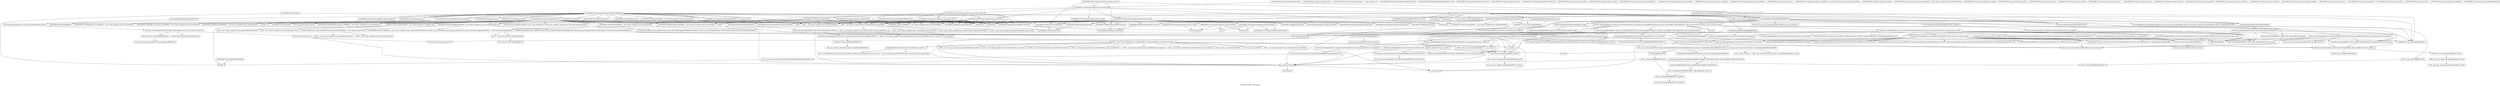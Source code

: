digraph "Call graph: compute_chunk_atom.ll" {
	label="Call graph: compute_chunk_atom.ll";

	Node0x55c69a9077e0 [shape=record,label="{_ZN9LAMMPS_NS16ComputeChunkAtomC2EPNS_6LAMMPSEiPPc}"];
	Node0x55c69a9077e0 -> Node0x55c69a902bd0;
	Node0x55c69a9077e0 -> Node0x55c69a8fc020;
	Node0x55c69a9077e0 -> Node0x55c69a8f8cd0;
	Node0x55c69a9077e0 -> Node0x55c69a7ef3e0;
	Node0x55c69a9077e0 -> Node0x55c69a8471c0;
	Node0x55c69a9077e0 -> Node0x55c69a914710;
	Node0x55c69a9077e0 -> Node0x55c69a948460;
	Node0x55c69a9077e0 -> Node0x55c69a941f90;
	Node0x55c69a9077e0 -> Node0x55c69a7a89d0;
	Node0x55c69a9077e0 -> Node0x55c69a7dd1d0;
	Node0x55c69a9077e0 -> Node0x55c69a921230;
	Node0x55c69a9077e0 -> Node0x55c69a94eaf0;
	Node0x55c69a9077e0 -> Node0x55c69a8d1d60;
	Node0x55c69a9077e0 -> Node0x55c69a975ed0;
	Node0x55c69a9077e0 -> Node0x55c69a9dc280;
	Node0x55c69a9077e0 -> Node0x55c69aa3c100;
	Node0x55c69a9077e0 -> Node0x55c69a897cc0;
	Node0x55c69a9077e0 -> Node0x55c69a9dc4c0;
	Node0x55c69a9077e0 -> Node0x55c69a96ce90;
	Node0x55c69a9077e0 -> Node0x55c69a96c840;
	Node0x55c69a9077e0 -> Node0x55c69a9d8de0;
	Node0x55c69a9077e0 -> Node0x55c69a9dfb80;
	Node0x55c69a9077e0 -> Node0x55c69a9d6850;
	Node0x55c69a9077e0 -> Node0x55c69a97e6a0;
	Node0x55c69a9077e0 -> Node0x55c69a991310;
	Node0x55c69a9077e0 -> Node0x55c69a9c6ef0;
	Node0x55c69a9077e0 -> Node0x55c69a9781b0;
	Node0x55c69a9077e0 -> Node0x55c69a945aa0;
	Node0x55c69a914710 [shape=record,label="{_ZN9LAMMPS_NS5Error3allERKNSt7__cxx1112basic_stringIcSt11char_traitsIcESaIcEEEiS8_}"];
	Node0x55c69a8fc020 [shape=record,label="{_ZNSaIcEC1Ev}"];
	Node0x55c69a794590 [shape=record,label="{_ZN9LAMMPS_NS16ComputeChunkAtom19setup_cylinder_binsEv}"];
	Node0x55c69a794590 -> Node0x55c69a7bb030;
	Node0x55c69a794590 -> Node0x55c69a8fc020;
	Node0x55c69a794590 -> Node0x55c69a8f8cd0;
	Node0x55c69a794590 -> Node0x55c69a774e60;
	Node0x55c69a794590 -> Node0x55c69a7c5cd0;
	Node0x55c69a794590 -> Node0x55c69a914710;
	Node0x55c69a794590 -> Node0x55c69a948460;
	Node0x55c69a794590 -> Node0x55c69a941f90;
	Node0x55c69a902bd0 [shape=record,label="{_ZN9LAMMPS_NS7ComputeC2EPNS_6LAMMPSEiPPc}"];
	Node0x55c69a7e8120 [shape=record,label="{_ZN9LAMMPS_NS7Compute13compute_localEv}"];
	Node0x55c69a7e89d0 [shape=record,label="{_ZN9LAMMPS_NS7Compute15compute_pergridEv}"];
	Node0x55c69a8f8cd0 [shape=record,label="{_ZNSt7__cxx1112basic_stringIcSt11char_traitsIcESaIcEEC2IS3_EEPKcRKS3_}"];
	Node0x55c69a8f8cd0 -> Node0x55c69a8214a0;
	Node0x55c69a8f8cd0 -> Node0x55c69a81b6f0;
	Node0x55c69a8f8cd0 -> Node0x55c69a818a30;
	Node0x55c69a8f8cd0 -> Node0x55c69a7f1a20;
	Node0x55c69a8f8cd0 -> Node0x55c69a831350;
	Node0x55c69a9ff950 [shape=record,label="{__gxx_personality_v0}"];
	Node0x55c69a948460 [shape=record,label="{_ZNSt7__cxx1112basic_stringIcSt11char_traitsIcESaIcEED1Ev}"];
	Node0x55c69a941f90 [shape=record,label="{_ZNSaIcED1Ev}"];
	Node0x55c69a921230 [shape=record,label="{strcmp}"];
	Node0x55c69a94eaf0 [shape=record,label="{_ZN9LAMMPS_NS16ComputeChunkAtom7readdimEiPPcii}"];
	Node0x55c69a94eaf0 -> Node0x55c69a8fc020;
	Node0x55c69a94eaf0 -> Node0x55c69a8f8cd0;
	Node0x55c69a94eaf0 -> Node0x55c69a96ce90;
	Node0x55c69a94eaf0 -> Node0x55c69a921230;
	Node0x55c69a94eaf0 -> Node0x55c69a914710;
	Node0x55c69a94eaf0 -> Node0x55c69a948460;
	Node0x55c69a94eaf0 -> Node0x55c69a941f90;
	Node0x55c69a7a5930 [shape=record,label="{_ZN9LAMMPS_NS16ComputeChunkAtom15compute_peratomEv}"];
	Node0x55c69a7a5930 -> Node0x55c69a778870;
	Node0x55c69a7a5930 -> Node0x55c69a7a6c60;
	Node0x55c69a7a5930 -> Node0x55c69a7a9520;
	Node0x55c69a7a5930 -> Node0x55c69a788a30;
	Node0x55c69a7a6c60 [shape=record,label="{_ZN9LAMMPS_NS6Memory6createIdEEPT_RS3_iPKc}"];
	Node0x55c69a7a6c60 -> Node0x55c69a7a7f40;
	Node0x55c69a96ce90 [shape=record,label="{_ZN9LAMMPS_NS5utils7numericEPKciS2_bPNS_6LAMMPSE}"];
	Node0x55c69a96c840 [shape=record,label="{_ZN9LAMMPS_NS5utils8inumericEPKciS2_bPNS_6LAMMPSE}"];
	Node0x55c69a945aa0 [shape=record,label="{_ZN9LAMMPS_NS7ArgInfoC1ERKNSt7__cxx1112basic_stringIcSt11char_traitsIcESaIcEEEi}"];
	Node0x55c69a9781b0 [shape=record,label="{_ZNK9LAMMPS_NS7ArgInfo8get_typeEv}"];
	Node0x55c69a9c6ef0 [shape=record,label="{_ZNK9LAMMPS_NS7ArgInfo10get_index1Ev}"];
	Node0x55c69a991310 [shape=record,label="{_ZN9LAMMPS_NS7ArgInfo9copy_nameEv}"];
	Node0x55c69a97e6a0 [shape=record,label="{_ZNK9LAMMPS_NS7ArgInfo7get_dimEv}"];
	Node0x55c69a9d6850 [shape=record,label="{_ZN9LAMMPS_NS7ArgInfoD2Ev}"];
	Node0x55c69a9d6850 -> Node0x55c69a948460;
	Node0x55c69a9dfb80 [shape=record,label="{_ZNK9LAMMPS_NS6Domain16get_region_by_idERKNSt7__cxx1112basic_stringIcSt11char_traitsIcESaIcEEE}"];
	Node0x55c69a9dc280 [shape=record,label="{_ZN9LAMMPS_NS5Error3allIJRPcEEEvRKNSt7__cxx1112basic_stringIcSt11char_traitsIcESaIcEEEiSB_DpOT_}"];
	Node0x55c69a9dc280 -> Node0x55c69a88d160;
	Node0x55c69a9dc280 -> Node0x55c69a851700;
	Node0x55c69a9dc280 -> Node0x55c69a83e560;
	Node0x55c69a9d8de0 [shape=record,label="{_ZN9LAMMPS_NS5utils6strdupERKNSt7__cxx1112basic_stringIcSt11char_traitsIcESaIcEEE}"];
	Node0x55c69a9dc4c0 [shape=record,label="{_ZN9LAMMPS_NS5utils7logicalEPKciS2_bPNS_6LAMMPSE}"];
	Node0x55c69a897cc0 [shape=record,label="{_ZNK9LAMMPS_NS6Modify17get_compute_by_idERKNSt7__cxx1112basic_stringIcSt11char_traitsIcESaIcEEE}"];
	Node0x55c69aa3c100 [shape=record,label="{_ZNK9LAMMPS_NS6Modify13get_fix_by_idERKNSt7__cxx1112basic_stringIcSt11char_traitsIcESaIcEEE}"];
	Node0x55c69a975ed0 [shape=record,label="{_ZN9LAMMPS_NS8Variable4findEPKc}"];
	Node0x55c69a8d1d60 [shape=record,label="{_ZN9LAMMPS_NS8Variable9atomstyleEi}"];
	Node0x55c69a7dd1d0 [shape=record,label="{_Znwm}"];
	Node0x55c69a7a89d0 [shape=record,label="{llvm.memset.p0.i64}"];
	Node0x55c69a8471c0 [shape=record,label="{_ZNSt3mapIiiSt4lessIiESaISt4pairIKiiEEEC2Ev}"];
	Node0x55c69a8471c0 -> Node0x55c69a774db0;
	Node0x55c69a7ef3e0 [shape=record,label="{_ZN9LAMMPS_NS7ComputeD2Ev}"];
	Node0x55c69a771fc0 [shape=record,label="{_ZN9LAMMPS_NS16ComputeChunkAtomD2Ev}"];
	Node0x55c69a771fc0 -> Node0x55c69a8fc020;
	Node0x55c69a771fc0 -> Node0x55c69a8f8cd0;
	Node0x55c69a771fc0 -> Node0x55c69a773af0;
	Node0x55c69a771fc0 -> Node0x55c69a948460;
	Node0x55c69a771fc0 -> Node0x55c69a941f90;
	Node0x55c69a771fc0 -> Node0x55c69a7727d0;
	Node0x55c69a771fc0 -> Node0x55c69a778870;
	Node0x55c69a771fc0 -> Node0x55c69a957170;
	Node0x55c69a771fc0 -> Node0x55c69a8c5400;
	Node0x55c69a771fc0 -> Node0x55c69a7ef3e0;
	Node0x55c69a771fc0 -> Node0x55c69a774e60;
	Node0x55c69a771fc0 -> Node0x55c69a777500;
	Node0x55c69a771fc0 -> Node0x55c69a7788f0;
	Node0x55c69a773af0 [shape=record,label="{_ZN9LAMMPS_NS6Modify10delete_fixERKNSt7__cxx1112basic_stringIcSt11char_traitsIcESaIcEEE}"];
	Node0x55c69a8c5400 [shape=record,label="{__clang_call_terminate}"];
	Node0x55c69a8c5400 -> Node0x55c69a897c30;
	Node0x55c69a8c5400 -> Node0x55c69a80ac90;
	Node0x55c69a897c30 [shape=record,label="{__cxa_begin_catch}"];
	Node0x55c69a80ac90 [shape=record,label="{_ZSt9terminatev}"];
	Node0x55c69a7727d0 [shape=record,label="{_ZdaPv}"];
	Node0x55c69a778870 [shape=record,label="{_ZN9LAMMPS_NS6Memory7destroyIdEEvRPT_}"];
	Node0x55c69a778870 -> Node0x55c69aa77310;
	Node0x55c69a957170 [shape=record,label="{_ZN9LAMMPS_NS6Memory7destroyIiEEvRPT_}"];
	Node0x55c69a957170 -> Node0x55c69aa77310;
	Node0x55c69a774e60 [shape=record,label="{_ZN9LAMMPS_NS6Memory7destroyIdEEvRPPT_}"];
	Node0x55c69a774e60 -> Node0x55c69aa77310;
	Node0x55c69a7788f0 [shape=record,label="{_ZNSt3mapIiiSt4lessIiESaISt4pairIKiiEEED2Ev}"];
	Node0x55c69a7788f0 -> Node0x55c69aa771c0;
	Node0x55c69a777500 [shape=record,label="{_ZdlPv}"];
	Node0x55c69aa66c30 [shape=record,label="{_ZN9LAMMPS_NS16ComputeChunkAtomD0Ev}"];
	Node0x55c69aa66c30 -> Node0x55c69a777500;
	Node0x55c69aa3f240 [shape=record,label="{_ZN9LAMMPS_NS16ComputeChunkAtom4initEv}"];
	Node0x55c69aa3f240 -> Node0x55c69a8fc020;
	Node0x55c69aa3f240 -> Node0x55c69a8f8cd0;
	Node0x55c69aa3f240 -> Node0x55c69a9dfb80;
	Node0x55c69aa3f240 -> Node0x55c69a948460;
	Node0x55c69aa3f240 -> Node0x55c69a941f90;
	Node0x55c69aa3f240 -> Node0x55c69a773af0;
	Node0x55c69aa3f240 -> Node0x55c69a776a80;
	Node0x55c69aa3f240 -> Node0x55c69a774ed0;
	Node0x55c69aa3f240 -> Node0x55c69a7784c0;
	Node0x55c69aa3f240 -> Node0x55c69a9dc280;
	Node0x55c69aa3f240 -> Node0x55c69a776d20;
	Node0x55c69aa3f240 -> Node0x55c69aa81b00;
	Node0x55c69aa3f240 -> Node0x55c69a982250;
	Node0x55c69aa3f240 -> Node0x55c69a818a30;
	Node0x55c69aa3f240 -> Node0x55c69a9d8de0;
	Node0x55c69aa3f240 -> Node0x55c69a975910;
	Node0x55c69aa3f240 -> Node0x55c69a914710;
	Node0x55c69aa3f240 -> Node0x55c69aa2b8c0;
	Node0x55c69aa3f240 -> Node0x55c69a975ed0;
	Node0x55c69aa3f240 -> Node0x55c69aa3c100;
	Node0x55c69aa3f240 -> Node0x55c69a897cc0;
	Node0x55c69a7784c0 [shape=record,label="{_ZN3fmt6v9_lmp7vformatB5cxx11ENS0_17basic_string_viewIcEENS0_17basic_format_argsINS0_20basic_format_contextINS0_8appenderEcEEEE}"];
	Node0x55c69aa2b8c0 [shape=record,label="{MPI_Allreduce}"];
	Node0x55c69a975910 [shape=record,label="{_ZStplIcSt11char_traitsIcESaIcEENSt7__cxx1112basic_stringIT_T0_T1_EEPKS5_OS8_}"];
	Node0x55c69a975910 -> Node0x55c69a776ff0;
	Node0x55c69a975910 -> Node0x55c69a774f60;
	Node0x55c69a774ed0 [shape=record,label="{_ZN9LAMMPS_NS6Modify7add_fixERKNSt7__cxx1112basic_stringIcSt11char_traitsIcESaIcEEEi}"];
	Node0x55c69a776a80 [shape=record,label="{__dynamic_cast}"];
	Node0x55c69a779100 [shape=record,label="{_ZN9LAMMPS_NS16ComputeChunkAtom5setupEv}"];
	Node0x55c69a779100 -> Node0x55c69a7a9520;
	Node0x55c69a779100 -> Node0x55c69a788a30;
	Node0x55c69a7a9520 [shape=record,label="{_ZN9LAMMPS_NS16ComputeChunkAtom12setup_chunksEv}"];
	Node0x55c69a7a9520 -> Node0x55c69a7bb750;
	Node0x55c69a7a9520 -> Node0x55c69a7bb030;
	Node0x55c69a7a9520 -> Node0x55c69a7a1de0;
	Node0x55c69a7a9520 -> Node0x55c69a794590;
	Node0x55c69a7a9520 -> Node0x55c69a799fe0;
	Node0x55c69a7a9520 -> Node0x55c69a7950e0;
	Node0x55c69a7a9520 -> Node0x55c69aa2b8c0;
	Node0x55c69a788a30 [shape=record,label="{_ZN9LAMMPS_NS16ComputeChunkAtom14compute_ichunkEv}"];
	Node0x55c69a788a30 -> Node0x55c69a7950e0;
	Node0x55c69a788a30 -> Node0x55c69a79f070;
	Node0x55c69a788a30 -> Node0x55c69a79fa30;
	Node0x55c69a788a30 -> Node0x55c69a7a2780;
	Node0x55c69a788a30 -> Node0x55c69a7a50a0;
	Node0x55c69a788a30 -> Node0x55c69a7a36f0;
	Node0x55c69a7a98c0 [shape=record,label="{_ZN9LAMMPS_NS16ComputeChunkAtom14compute_scalarEv}"];
	Node0x55c69a7ab6e0 [shape=record,label="{_ZN9LAMMPS_NS16ComputeChunkAtom4lockEPNS_3FixEll}"];
	Node0x55c69a7ab6e0 -> Node0x55c69a8fc020;
	Node0x55c69a7ab6e0 -> Node0x55c69a8f8cd0;
	Node0x55c69a7ab6e0 -> Node0x55c69a941f90;
	Node0x55c69a7ab6e0 -> Node0x55c69a948460;
	Node0x55c69a7ab6e0 -> Node0x55c69a914710;
	Node0x55c69a7ad1f0 [shape=record,label="{_ZN9LAMMPS_NS16ComputeChunkAtom6unlockEPNS_3FixE}"];
	Node0x55c69a7950e0 [shape=record,label="{_ZN9LAMMPS_NS16ComputeChunkAtom16assign_chunk_idsEv}"];
	Node0x55c69a7950e0 -> Node0x55c69a957170;
	Node0x55c69a7950e0 -> Node0x55c69a7b9be0;
	Node0x55c69a7950e0 -> Node0x55c69a7ae3c0;
	Node0x55c69a7950e0 -> Node0x55c69a7a6c60;
	Node0x55c69a7950e0 -> Node0x55c69a8fc020;
	Node0x55c69a7950e0 -> Node0x55c69a8f8cd0;
	Node0x55c69a7950e0 -> Node0x55c69a9dfb80;
	Node0x55c69a7950e0 -> Node0x55c69a948460;
	Node0x55c69a7950e0 -> Node0x55c69a941f90;
	Node0x55c69a7950e0 -> Node0x55c69a778870;
	Node0x55c69a7950e0 -> Node0x55c69a914710;
	Node0x55c69a7950e0 -> Node0x55c69a7b8a50;
	Node0x55c69a7950e0 -> Node0x55c69a9dc280;
	Node0x55c69a7950e0 -> Node0x55c69a7b7990;
	Node0x55c69a7950e0 -> Node0x55c69a7b62f0;
	Node0x55c69a7950e0 -> Node0x55c69a7b4510;
	Node0x55c69a7950e0 -> Node0x55c69a7b3350;
	Node0x55c69a7950e0 -> Node0x55c69a7b2490;
	Node0x55c69a7950e0 -> Node0x55c69a7b0dc0;
	Node0x55c69a7a2780 [shape=record,label="{_ZSteqRKSt17_Rb_tree_iteratorISt4pairIKiiEES5_}"];
	Node0x55c69a79f070 [shape=record,label="{_ZNSt3mapIiiSt4lessIiESaISt4pairIKiiEEE4findERS3_}"];
	Node0x55c69a79f070 -> Node0x55c69a7ba650;
	Node0x55c69a79fa30 [shape=record,label="{_ZNSt3mapIiiSt4lessIiESaISt4pairIKiiEEE3endEv}"];
	Node0x55c69a79fa30 -> Node0x55c69a7bcd70;
	Node0x55c69a7a36f0 [shape=record,label="{_ZNKSt17_Rb_tree_iteratorISt4pairIKiiEEptEv}"];
	Node0x55c69a7a36f0 -> Node0x55c69a7be850;
	Node0x55c69a7a50a0 [shape=record,label="{_ZN9LAMMPS_NS16ComputeChunkAtom15check_moleculesEv}"];
	Node0x55c69a7a50a0 -> Node0x55c69a79f070;
	Node0x55c69a7a50a0 -> Node0x55c69a79fa30;
	Node0x55c69a7a50a0 -> Node0x55c69a7c3a20;
	Node0x55c69a7a50a0 -> Node0x55c69aa2b8c0;
	Node0x55c69a7a50a0 -> Node0x55c69a8fc020;
	Node0x55c69a7a50a0 -> Node0x55c69a8f8cd0;
	Node0x55c69a7a50a0 -> Node0x55c69a941f90;
	Node0x55c69a7a50a0 -> Node0x55c69a948460;
	Node0x55c69a7a50a0 -> Node0x55c69a7c4130;
	Node0x55c69a7bb750 [shape=record,label="{_ZN9LAMMPS_NS16ComputeChunkAtom11bin_volumesEv}"];
	Node0x55c69a7bb750 -> Node0x55c69a778870;
	Node0x55c69a7bb750 -> Node0x55c69a7a6c60;
	Node0x55c69a7bb030 [shape=record,label="{_ZN9LAMMPS_NS16ComputeChunkAtom14setup_xyz_binsEv}"];
	Node0x55c69a7bb030 -> Node0x55c69a7c56b0;
	Node0x55c69a7bb030 -> Node0x55c69a7c5cd0;
	Node0x55c69a7bb030 -> Node0x55c69a774e60;
	Node0x55c69a7bb030 -> Node0x55c69a941f90;
	Node0x55c69a7bb030 -> Node0x55c69a8fc020;
	Node0x55c69a7bb030 -> Node0x55c69a8f8cd0;
	Node0x55c69a7bb030 -> Node0x55c69a948460;
	Node0x55c69a7bb030 -> Node0x55c69a914710;
	Node0x55c69a7a1de0 [shape=record,label="{_ZN9LAMMPS_NS16ComputeChunkAtom17setup_sphere_binsEv}"];
	Node0x55c69a7a1de0 -> Node0x55c69a8fc020;
	Node0x55c69a7a1de0 -> Node0x55c69a8f8cd0;
	Node0x55c69a7a1de0 -> Node0x55c69a7c5cd0;
	Node0x55c69a7a1de0 -> Node0x55c69a774e60;
	Node0x55c69a7a1de0 -> Node0x55c69a914710;
	Node0x55c69a7a1de0 -> Node0x55c69a948460;
	Node0x55c69a7a1de0 -> Node0x55c69a941f90;
	Node0x55c69a799fe0 [shape=record,label="{_ZN9LAMMPS_NS16ComputeChunkAtom18compress_chunk_idsEv}"];
	Node0x55c69a799fe0 -> Node0x55c69aa87fc0;
	Node0x55c69a799fe0 -> Node0x55c69a79f070;
	Node0x55c69a799fe0 -> Node0x55c69a79fa30;
	Node0x55c69a799fe0 -> Node0x55c69a7a2780;
	Node0x55c69a799fe0 -> Node0x55c69a7c5e90;
	Node0x55c69a799fe0 -> Node0x55c69a7c6b40;
	Node0x55c69a799fe0 -> Node0x55c69aa2b8c0;
	Node0x55c69a799fe0 -> Node0x55c69a7ae3c0;
	Node0x55c69a799fe0 -> Node0x55c69a7c7e50;
	Node0x55c69a799fe0 -> Node0x55c69aa8ebb0;
	Node0x55c69a799fe0 -> Node0x55c69aa81b00;
	Node0x55c69a799fe0 -> Node0x55c69aa8ec30;
	Node0x55c69a799fe0 -> Node0x55c69a7c3a20;
	Node0x55c69a799fe0 -> Node0x55c69a7a36f0;
	Node0x55c69a799fe0 -> Node0x55c69a957170;
	Node0x55c69a799fe0 -> Node0x55c69a7ca6e0;
	Node0x55c69a799fe0 -> Node0x55c69a7ca130;
	Node0x55c69a799fe0 -> Node0x55c69a7c8d90;
	Node0x55c69a7ae3c0 [shape=record,label="{_ZN9LAMMPS_NS6Memory6createIiEEPT_RS3_iPKc}"];
	Node0x55c69a7ae3c0 -> Node0x55c69a7a7f40;
	Node0x55c69a7b0dc0 [shape=record,label="{_ZN9LAMMPS_NS6Region8prematchEv}"];
	Node0x55c69a7b2490 [shape=record,label="{_ZN9LAMMPS_NS6Region5matchEddd}"];
	Node0x55c69a7b3350 [shape=record,label="{_ZN9LAMMPS_NS16ComputeChunkAtom10atom2bin1dEv}"];
	Node0x55c69a7b4510 [shape=record,label="{_ZN9LAMMPS_NS16ComputeChunkAtom10atom2bin2dEv}"];
	Node0x55c69a7b62f0 [shape=record,label="{_ZN9LAMMPS_NS16ComputeChunkAtom10atom2bin3dEv}"];
	Node0x55c69a7b7990 [shape=record,label="{_ZN9LAMMPS_NS16ComputeChunkAtom14atom2binsphereEv}"];
	Node0x55c69a7b7990 -> Node0x55c69a7ccc80;
	Node0x55c69a7b7990 -> Node0x55c69a7cd510;
	Node0x55c69a7b7990 -> Node0x55c69a7c56b0;
	Node0x55c69a7b8a50 [shape=record,label="{_ZN9LAMMPS_NS16ComputeChunkAtom16atom2bincylinderEv}"];
	Node0x55c69a7b8a50 -> Node0x55c69a7b3350;
	Node0x55c69a7b8a50 -> Node0x55c69a7ccc80;
	Node0x55c69a7b8a50 -> Node0x55c69a7cd510;
	Node0x55c69a7b8a50 -> Node0x55c69a7c56b0;
	Node0x55c69a7b9be0 [shape=record,label="{_ZN9LAMMPS_NS8Variable12compute_atomEiiPdii}"];
	Node0x55c69aa87fc0 [shape=record,label="{_ZNSt3mapIiiSt4lessIiESaISt4pairIKiiEEE5clearEv}"];
	Node0x55c69aa87fc0 -> Node0x55c69a7ce8f0;
	Node0x55c69a7c5e90 [shape=record,label="{_ZNSt3mapIiiSt4lessIiESaISt4pairIKiiEEEixERS3_}"];
	Node0x55c69a7c5e90 -> Node0x55c69a7d0050;
	Node0x55c69a7c5e90 -> Node0x55c69a79fa30;
	Node0x55c69a7c5e90 -> Node0x55c69a7a2780;
	Node0x55c69a7c5e90 -> Node0x55c69a7d1d00;
	Node0x55c69a7c5e90 -> Node0x55c69a7d2bc0;
	Node0x55c69a7c5e90 -> Node0x55c69a7d3a40;
	Node0x55c69a7c5e90 -> Node0x55c69a7d5050;
	Node0x55c69a7c5e90 -> Node0x55c69a7d5880;
	Node0x55c69a7c5e90 -> Node0x55c69a7d7260;
	Node0x55c69a7c5e90 -> Node0x55c69aa81b00;
	Node0x55c69a7c6b40 [shape=record,label="{_ZNKSt3mapIiiSt4lessIiESaISt4pairIKiiEEE4sizeEv}"];
	Node0x55c69a7c6b40 -> Node0x55c69a7d8390;
	Node0x55c69a7c7e50 [shape=record,label="{_ZNSt17_Rb_tree_iteratorISt4pairIKiiEEC2Ev}"];
	Node0x55c69aa8ebb0 [shape=record,label="{_ZNSt3mapIiiSt4lessIiESaISt4pairIKiiEEE5beginEv}"];
	Node0x55c69aa8ebb0 -> Node0x55c69a7d92d0;
	Node0x55c69aa81b00 [shape=record,label="{llvm.memcpy.p0.p0.i64}"];
	Node0x55c69a7c3a20 [shape=record,label="{_ZStneRKSt17_Rb_tree_iteratorISt4pairIKiiEES5_}"];
	Node0x55c69aa8ec30 [shape=record,label="{_ZNSt17_Rb_tree_iteratorISt4pairIKiiEEppEv}"];
	Node0x55c69aa8ec30 -> Node0x55c69a7db300;
	Node0x55c69a7c8d90 [shape=record,label="{MPI_Allgather}"];
	Node0x55c69a7ca130 [shape=record,label="{MPI_Allgatherv}"];
	Node0x55c69a7de650 [shape=record,label="{_ZN9LAMMPS_NS16ComputeChunkAtom6idringEiPcPv}"];
	Node0x55c69a7de650 -> Node0x55c69a7c5e90;
	Node0x55c69a7ca6e0 [shape=record,label="{_ZN9LAMMPS_NS4Comm4ringEiiPviPFviPcS1_ES1_S1_i}"];
	Node0x55c69a7c4130 [shape=record,label="{_ZN9LAMMPS_NS5Error7warningERKNSt7__cxx1112basic_stringIcSt11char_traitsIcESaIcEEEiS8_}"];
	Node0x55c69a7c56b0 [shape=record,label="{llvm.fmuladd.f64}"];
	Node0x55c69a7c5cd0 [shape=record,label="{_ZN9LAMMPS_NS6Memory6createIdEEPPT_RS4_iiPKc}"];
	Node0x55c69a7c5cd0 -> Node0x55c69a7a7f40;
	Node0x55c69a7ccc80 [shape=record,label="{llvm.fabs.f64}"];
	Node0x55c69a7cd510 [shape=record,label="{sqrt}"];
	Node0x55c69a7e1800 [shape=record,label="{_ZN9LAMMPS_NS16ComputeChunkAtom10set_arraysEi}"];
	Node0x55c69a7e1fd0 [shape=record,label="{_ZN9LAMMPS_NS16ComputeChunkAtom12memory_usageEv}"];
	Node0x55c69a7e1fd0 -> Node0x55c69a7c56b0;
	Node0x55c69a7e3d80 [shape=record,label="{_ZN9LAMMPS_NS7Compute15reset_extra_dofEv}"];
	Node0x55c69a7e5170 [shape=record,label="{_ZN9LAMMPS_NS7Compute9init_listEiPNS_9NeighListE}"];
	Node0x55c69a7e5ba0 [shape=record,label="{_ZN9LAMMPS_NS7Compute14compute_vectorEv}"];
	Node0x55c69a7e6450 [shape=record,label="{_ZN9LAMMPS_NS7Compute13compute_arrayEv}"];
	Node0x55c69a7eab10 [shape=record,label="{_ZN9LAMMPS_NS7Compute17pack_forward_commEiPiPdiS1_}"];
	Node0x55c69a7eb360 [shape=record,label="{_ZN9LAMMPS_NS7Compute19unpack_forward_commEiiPd}"];
	Node0x55c69a7ec850 [shape=record,label="{_ZN9LAMMPS_NS7Compute17pack_reverse_commEiiPd}"];
	Node0x55c69a7ede40 [shape=record,label="{_ZN9LAMMPS_NS7Compute19unpack_reverse_commEiPiPd}"];
	Node0x55c69a7ee6d0 [shape=record,label="{_ZN9LAMMPS_NS7Compute10reset_gridEv}"];
	Node0x55c69a7ef9d0 [shape=record,label="{_ZN9LAMMPS_NS7Compute16get_grid_by_nameERKNSt7__cxx1112basic_stringIcSt11char_traitsIcESaIcEEERi}"];
	Node0x55c69a7f0860 [shape=record,label="{_ZN9LAMMPS_NS7Compute17get_grid_by_indexEi}"];
	Node0x55c69a7f2010 [shape=record,label="{_ZN9LAMMPS_NS7Compute20get_griddata_by_nameEiRKNSt7__cxx1112basic_stringIcSt11char_traitsIcESaIcEEERi}"];
	Node0x55c69a7f3870 [shape=record,label="{_ZN9LAMMPS_NS7Compute21get_griddata_by_indexEi}"];
	Node0x55c69a7f4100 [shape=record,label="{_ZN9LAMMPS_NS7Compute14dof_remove_preEv}"];
	Node0x55c69a7f5870 [shape=record,label="{_ZN9LAMMPS_NS7Compute10dof_removeEi}"];
	Node0x55c69a7f6730 [shape=record,label="{_ZN9LAMMPS_NS7Compute11remove_biasEiPd}"];
	Node0x55c69a7f7550 [shape=record,label="{_ZN9LAMMPS_NS7Compute15remove_bias_thrEiPdS1_}"];
	Node0x55c69a7f88f0 [shape=record,label="{_ZN9LAMMPS_NS7Compute15remove_bias_allEv}"];
	Node0x55c69a7f9b00 [shape=record,label="{_ZN9LAMMPS_NS7Compute16reapply_bias_allEv}"];
	Node0x55c69a7fa390 [shape=record,label="{_ZN9LAMMPS_NS7Compute12restore_biasEiPd}"];
	Node0x55c69a7fbbf0 [shape=record,label="{_ZN9LAMMPS_NS7Compute16restore_bias_thrEiPdS1_}"];
	Node0x55c69a7fe2f0 [shape=record,label="{_ZN9LAMMPS_NS7Compute16restore_bias_allEv}"];
	Node0x55c69a7ffab0 [shape=record,label="{_ZN9LAMMPS_NS7Compute23reset_extra_compute_fixEPKc}"];
	Node0x55c69a800c40 [shape=record,label="{_ZN9LAMMPS_NS7Compute11lock_enableEv}"];
	Node0x55c69a802030 [shape=record,label="{_ZN9LAMMPS_NS7Compute12lock_disableEv}"];
	Node0x55c69a803420 [shape=record,label="{_ZN9LAMMPS_NS7Compute11lock_lengthEv}"];
	Node0x55c69a803cb0 [shape=record,label="{_ZN9LAMMPS_NS7Compute7refreshEv}"];
	Node0x55c69a805380 [shape=record,label="{_ZN9LAMMPS_NS7Compute19pair_setup_callbackEii}"];
	Node0x55c69a807060 [shape=record,label="{_ZN9LAMMPS_NS7ArgInfoD0Ev}"];
	Node0x55c69a807060 -> Node0x55c69a9d6850;
	Node0x55c69a807060 -> Node0x55c69a777500;
	Node0x55c69a774db0 [shape=record,label="{_ZNSt8_Rb_treeIiSt4pairIKiiESt10_Select1stIS2_ESt4lessIiESaIS2_EEC2Ev}"];
	Node0x55c69a774db0 -> Node0x55c69a809930;
	Node0x55c69a806240 [shape=record,label="{_ZN9LAMMPS_NS7Compute19pair_tally_callbackEiiiidddddd}"];
	Node0x55c69a809930 [shape=record,label="{_ZNSt8_Rb_treeIiSt4pairIKiiESt10_Select1stIS2_ESt4lessIiESaIS2_EE13_Rb_tree_implIS6_Lb1EEC2Ev}"];
	Node0x55c69a809930 -> Node0x55c69a95ec80;
	Node0x55c69a809930 -> Node0x55c69a80ff60;
	Node0x55c69a809930 -> Node0x55c69a811a60;
	Node0x55c69a95ec80 [shape=record,label="{_ZNSaISt13_Rb_tree_nodeISt4pairIKiiEEEC2Ev}"];
	Node0x55c69a95ec80 -> Node0x55c69a812230;
	Node0x55c69a80ff60 [shape=record,label="{_ZNSt20_Rb_tree_key_compareISt4lessIiEEC2Ev}"];
	Node0x55c69a811a60 [shape=record,label="{_ZNSt15_Rb_tree_headerC2Ev}"];
	Node0x55c69a811a60 -> Node0x55c69a813e00;
	Node0x55c69a811a60 -> Node0x55c69a8c5400;
	Node0x55c69a812230 [shape=record,label="{_ZN9__gnu_cxx13new_allocatorISt13_Rb_tree_nodeISt4pairIKiiEEEC2Ev}"];
	Node0x55c69a813e00 [shape=record,label="{_ZNSt15_Rb_tree_header8_M_resetEv}"];
	Node0x55c69aa771c0 [shape=record,label="{_ZNSt8_Rb_treeIiSt4pairIKiiESt10_Select1stIS2_ESt4lessIiESaIS2_EED2Ev}"];
	Node0x55c69aa771c0 -> Node0x55c69a815010;
	Node0x55c69aa771c0 -> Node0x55c69a816a00;
	Node0x55c69aa771c0 -> Node0x55c69a817890;
	Node0x55c69aa771c0 -> Node0x55c69a8c5400;
	Node0x55c69a816a00 [shape=record,label="{_ZNSt8_Rb_treeIiSt4pairIKiiESt10_Select1stIS2_ESt4lessIiESaIS2_EE8_M_eraseEPSt13_Rb_tree_nodeIS2_E}"];
	Node0x55c69a816a00 -> Node0x55c69a819080;
	Node0x55c69a816a00 -> Node0x55c69a816a00;
	Node0x55c69a816a00 -> Node0x55c69a819f10;
	Node0x55c69a816a00 -> Node0x55c69a81bd40;
	Node0x55c69a815010 [shape=record,label="{_ZNSt8_Rb_treeIiSt4pairIKiiESt10_Select1stIS2_ESt4lessIiESaIS2_EE8_M_beginEv}"];
	Node0x55c69a817890 [shape=record,label="{_ZNSt8_Rb_treeIiSt4pairIKiiESt10_Select1stIS2_ESt4lessIiESaIS2_EE13_Rb_tree_implIS6_Lb1EED2Ev}"];
	Node0x55c69a817890 -> Node0x55c69a81cbd0;
	Node0x55c69a819080 [shape=record,label="{_ZNSt8_Rb_treeIiSt4pairIKiiESt10_Select1stIS2_ESt4lessIiESaIS2_EE8_S_rightEPSt18_Rb_tree_node_base}"];
	Node0x55c69a819f10 [shape=record,label="{_ZNSt8_Rb_treeIiSt4pairIKiiESt10_Select1stIS2_ESt4lessIiESaIS2_EE7_S_leftEPSt18_Rb_tree_node_base}"];
	Node0x55c69a81bd40 [shape=record,label="{_ZNSt8_Rb_treeIiSt4pairIKiiESt10_Select1stIS2_ESt4lessIiESaIS2_EE12_M_drop_nodeEPSt13_Rb_tree_nodeIS2_E}"];
	Node0x55c69a81bd40 -> Node0x55c69a81f0c0;
	Node0x55c69a81bd40 -> Node0x55c69a821740;
	Node0x55c69a81f0c0 [shape=record,label="{_ZNSt8_Rb_treeIiSt4pairIKiiESt10_Select1stIS2_ESt4lessIiESaIS2_EE15_M_destroy_nodeEPSt13_Rb_tree_nodeIS2_E}"];
	Node0x55c69a81f0c0 -> Node0x55c69a821ff0;
	Node0x55c69a81f0c0 -> Node0x55c69a7be850;
	Node0x55c69a81f0c0 -> Node0x55c69a823fb0;
	Node0x55c69a81f0c0 -> Node0x55c69a8c5400;
	Node0x55c69a821740 [shape=record,label="{_ZNSt8_Rb_treeIiSt4pairIKiiESt10_Select1stIS2_ESt4lessIiESaIS2_EE11_M_put_nodeEPSt13_Rb_tree_nodeIS2_E}"];
	Node0x55c69a821740 -> Node0x55c69a821ff0;
	Node0x55c69a821740 -> Node0x55c69a824800;
	Node0x55c69a821740 -> Node0x55c69a8c5400;
	Node0x55c69a823fb0 [shape=record,label="{_ZNSt16allocator_traitsISaISt13_Rb_tree_nodeISt4pairIKiiEEEE7destroyIS3_EEvRS5_PT_}"];
	Node0x55c69a823fb0 -> Node0x55c69a8264e0;
	Node0x55c69a821ff0 [shape=record,label="{_ZNSt8_Rb_treeIiSt4pairIKiiESt10_Select1stIS2_ESt4lessIiESaIS2_EE21_M_get_Node_allocatorEv}"];
	Node0x55c69a7be850 [shape=record,label="{_ZNSt13_Rb_tree_nodeISt4pairIKiiEE9_M_valptrEv}"];
	Node0x55c69a7be850 -> Node0x55c69a826d30;
	Node0x55c69a8264e0 [shape=record,label="{_ZN9__gnu_cxx13new_allocatorISt13_Rb_tree_nodeISt4pairIKiiEEE7destroyIS4_EEvPT_}"];
	Node0x55c69a826d30 [shape=record,label="{_ZN9__gnu_cxx16__aligned_membufISt4pairIKiiEE6_M_ptrEv}"];
	Node0x55c69a826d30 -> Node0x55c69a828e80;
	Node0x55c69a828e80 [shape=record,label="{_ZN9__gnu_cxx16__aligned_membufISt4pairIKiiEE7_M_addrEv}"];
	Node0x55c69a824800 [shape=record,label="{_ZNSt16allocator_traitsISaISt13_Rb_tree_nodeISt4pairIKiiEEEE10deallocateERS5_PS4_m}"];
	Node0x55c69a824800 -> Node0x55c69a82b310;
	Node0x55c69a82b310 [shape=record,label="{_ZN9__gnu_cxx13new_allocatorISt13_Rb_tree_nodeISt4pairIKiiEEE10deallocateEPS5_m}"];
	Node0x55c69a82b310 -> Node0x55c69a777500;
	Node0x55c69a81cbd0 [shape=record,label="{_ZNSaISt13_Rb_tree_nodeISt4pairIKiiEEED2Ev}"];
	Node0x55c69a81cbd0 -> Node0x55c69a82d2f0;
	Node0x55c69a82d2f0 [shape=record,label="{_ZN9__gnu_cxx13new_allocatorISt13_Rb_tree_nodeISt4pairIKiiEEED2Ev}"];
	Node0x55c69a776ff0 [shape=record,label="{_ZNSt7__cxx1112basic_stringIcSt11char_traitsIcESaIcEE6insertEmPKc}"];
	Node0x55c69a774f60 [shape=record,label="{_ZNSt7__cxx1112basic_stringIcSt11char_traitsIcESaIcEEC1EOS4_}"];
	Node0x55c69a8214a0 [shape=record,label="{_ZNSt7__cxx1112basic_stringIcSt11char_traitsIcESaIcEE13_M_local_dataEv}"];
	Node0x55c69a81b6f0 [shape=record,label="{_ZNSt7__cxx1112basic_stringIcSt11char_traitsIcESaIcEE12_Alloc_hiderC1EPcRKS3_}"];
	Node0x55c69a7f1a20 [shape=record,label="{_ZNSt7__cxx1112basic_stringIcSt11char_traitsIcESaIcEE12_M_constructIPKcEEvT_S8_}"];
	Node0x55c69a7f1a20 -> Node0x55c69a8306c0;
	Node0x55c69a818a30 [shape=record,label="{_ZNSt11char_traitsIcE6lengthEPKc}"];
	Node0x55c69a818a30 -> Node0x55c69a831ed0;
	Node0x55c69a818a30 -> Node0x55c69a833ec0;
	Node0x55c69a831350 [shape=record,label="{_ZNSt7__cxx1112basic_stringIcSt11char_traitsIcESaIcEE12_Alloc_hiderD2Ev}"];
	Node0x55c69a831350 -> Node0x55c69a834d50;
	Node0x55c69a8306c0 [shape=record,label="{_ZNSt7__cxx1112basic_stringIcSt11char_traitsIcESaIcEE16_M_construct_auxIPKcEEvT_S8_St12__false_type}"];
	Node0x55c69a8306c0 -> Node0x55c69a837d30;
	Node0x55c69a837d30 [shape=record,label="{_ZNSt7__cxx1112basic_stringIcSt11char_traitsIcESaIcEE12_M_constructIPKcEEvT_S8_St20forward_iterator_tag}"];
	Node0x55c69a837d30 -> Node0x55c69a8384f0;
	Node0x55c69a837d30 -> Node0x55c69a79fba0;
	Node0x55c69a837d30 -> Node0x55c69a8396d0;
	Node0x55c69a837d30 -> Node0x55c69a83b2a0;
	Node0x55c69a837d30 -> Node0x55c69a83ba70;
	Node0x55c69a837d30 -> Node0x55c69a83ce10;
	Node0x55c69a837d30 -> Node0x55c69a83d860;
	Node0x55c69a837d30 -> Node0x55c69a83e830;
	Node0x55c69a837d30 -> Node0x55c69a897c30;
	Node0x55c69a837d30 -> Node0x55c69aa913e0;
	Node0x55c69a837d30 -> Node0x55c69aa91460;
	Node0x55c69a837d30 -> Node0x55c69aa914e0;
	Node0x55c69a837d30 -> Node0x55c69aa91560;
	Node0x55c69a837d30 -> Node0x55c69a8c5400;
	Node0x55c69a8384f0 [shape=record,label="{_ZN9__gnu_cxx17__is_null_pointerIKcEEbPT_}"];
	Node0x55c69a79fba0 [shape=record,label="{_ZSt19__throw_logic_errorPKc}"];
	Node0x55c69a8396d0 [shape=record,label="{_ZSt8distanceIPKcENSt15iterator_traitsIT_E15difference_typeES3_S3_}"];
	Node0x55c69a8396d0 -> Node0x55c69aa915e0;
	Node0x55c69a8396d0 -> Node0x55c69aa91690;
	Node0x55c69a83ba70 [shape=record,label="{_ZNSt7__cxx1112basic_stringIcSt11char_traitsIcESaIcEE7_M_dataEPc}"];
	Node0x55c69a83b2a0 [shape=record,label="{_ZNSt7__cxx1112basic_stringIcSt11char_traitsIcESaIcEE9_M_createERmm}"];
	Node0x55c69a83ce10 [shape=record,label="{_ZNSt7__cxx1112basic_stringIcSt11char_traitsIcESaIcEE11_M_capacityEm}"];
	Node0x55c69a83e830 [shape=record,label="{_ZNSt7__cxx1112basic_stringIcSt11char_traitsIcESaIcEE13_S_copy_charsEPcPKcS7_}"];
	Node0x55c69a83d860 [shape=record,label="{_ZNKSt7__cxx1112basic_stringIcSt11char_traitsIcESaIcEE7_M_dataEv}"];
	Node0x55c69aa913e0 [shape=record,label="{_ZNSt7__cxx1112basic_stringIcSt11char_traitsIcESaIcEE10_M_disposeEv}"];
	Node0x55c69aa91460 [shape=record,label="{__cxa_rethrow}"];
	Node0x55c69aa914e0 [shape=record,label="{__cxa_end_catch}"];
	Node0x55c69aa91560 [shape=record,label="{_ZNSt7__cxx1112basic_stringIcSt11char_traitsIcESaIcEE13_M_set_lengthEm}"];
	Node0x55c69aa91690 [shape=record,label="{_ZSt10__distanceIPKcENSt15iterator_traitsIT_E15difference_typeES3_S3_St26random_access_iterator_tag}"];
	Node0x55c69aa915e0 [shape=record,label="{_ZSt19__iterator_categoryIPKcENSt15iterator_traitsIT_E17iterator_categoryERKS3_}"];
	Node0x55c69a831ed0 [shape=record,label="{_ZN9__gnu_cxx11char_traitsIcE6lengthEPKc}"];
	Node0x55c69a831ed0 -> Node0x55c69aa91890;
	Node0x55c69a833ec0 [shape=record,label="{strlen}"];
	Node0x55c69aa91890 [shape=record,label="{_ZN9__gnu_cxx11char_traitsIcE2eqERKcS3_}"];
	Node0x55c69a834d50 [shape=record,label="{_ZNSaIcED2Ev}"];
	Node0x55c69a83e560 [shape=record,label="{_ZN9LAMMPS_NS5Error4_allERKNSt7__cxx1112basic_stringIcSt11char_traitsIcESaIcEEEiN3fmt6v9_lmp17basic_string_viewIcEENSA_17basic_format_argsINSA_20basic_format_contextINSA_8appenderEcEEEE}"];
	Node0x55c69a88d160 [shape=record,label="{_ZN3fmt6v9_lmp17basic_string_viewIcEC2ISt11char_traitsIcESaIcEEERKNSt7__cxx1112basic_stringIcT_T0_EE}"];
	Node0x55c69a88d160 -> Node0x55c69aa919d0;
	Node0x55c69a88d160 -> Node0x55c69aa91a80;
	Node0x55c69a851700 [shape=record,label="{_ZN3fmt6v9_lmp16make_format_argsINS0_20basic_format_contextINS0_8appenderEcEEJRPcEEENS0_16format_arg_storeIT_JDpNSt9remove_cvINSt16remove_referenceIT0_E4typeEE4typeEEEEDpOSB_}"];
	Node0x55c69a851700 -> Node0x55c69aa81b00;
	Node0x55c69aa919d0 [shape=record,label="{_ZNKSt7__cxx1112basic_stringIcSt11char_traitsIcESaIcEE4dataEv}"];
	Node0x55c69aa91a80 [shape=record,label="{_ZNKSt7__cxx1112basic_stringIcSt11char_traitsIcESaIcEE4sizeEv}"];
	Node0x55c69aa77310 [shape=record,label="{_ZN9LAMMPS_NS6Memory5sfreeEPv}"];
	Node0x55c69a776d20 [shape=record,label="{_ZN3fmt6v9_lmp16make_format_argsINS0_20basic_format_contextINS0_8appenderEcEEJRPcS6_EEENS0_16format_arg_storeIT_JDpNSt9remove_cvINSt16remove_referenceIT0_E4typeEE4typeEEEEDpOSB_}"];
	Node0x55c69a776d20 -> Node0x55c69aa81b00;
	Node0x55c69a7a7f40 [shape=record,label="{_ZN9LAMMPS_NS6Memory7smallocElPKc}"];
	Node0x55c69a7ba650 [shape=record,label="{_ZNSt8_Rb_treeIiSt4pairIKiiESt10_Select1stIS2_ESt4lessIiESaIS2_EE4findERS1_}"];
	Node0x55c69a7ba650 -> Node0x55c69a815010;
	Node0x55c69a7ba650 -> Node0x55c69aa91c80;
	Node0x55c69a7ba650 -> Node0x55c69aa91d60;
	Node0x55c69a7ba650 -> Node0x55c69a7bcd70;
	Node0x55c69a7ba650 -> Node0x55c69a7a2780;
	Node0x55c69a7ba650 -> Node0x55c69aa91e90;
	Node0x55c69a7ba650 -> Node0x55c69a7d3a40;
	Node0x55c69a7ba650 -> Node0x55c69aa81b00;
	Node0x55c69aa91d60 [shape=record,label="{_ZNSt8_Rb_treeIiSt4pairIKiiESt10_Select1stIS2_ESt4lessIiESaIS2_EE14_M_lower_boundEPSt13_Rb_tree_nodeIS2_EPSt18_Rb_tree_node_baseRS1_}"];
	Node0x55c69aa91d60 -> Node0x55c69aa921a0;
	Node0x55c69aa91d60 -> Node0x55c69a7d3a40;
	Node0x55c69aa91d60 -> Node0x55c69a819f10;
	Node0x55c69aa91d60 -> Node0x55c69a819080;
	Node0x55c69aa91d60 -> Node0x55c69aa92220;
	Node0x55c69aa91c80 [shape=record,label="{_ZNSt8_Rb_treeIiSt4pairIKiiESt10_Select1stIS2_ESt4lessIiESaIS2_EE6_M_endEv}"];
	Node0x55c69a7bcd70 [shape=record,label="{_ZNSt8_Rb_treeIiSt4pairIKiiESt10_Select1stIS2_ESt4lessIiESaIS2_EE3endEv}"];
	Node0x55c69a7bcd70 -> Node0x55c69aa92220;
	Node0x55c69a7d3a40 [shape=record,label="{_ZNKSt4lessIiEclERKiS2_}"];
	Node0x55c69aa91e90 [shape=record,label="{_ZNSt8_Rb_treeIiSt4pairIKiiESt10_Select1stIS2_ESt4lessIiESaIS2_EE6_S_keyEPKSt18_Rb_tree_node_base}"];
	Node0x55c69aa91e90 -> Node0x55c69aa921a0;
	Node0x55c69aa921a0 [shape=record,label="{_ZNSt8_Rb_treeIiSt4pairIKiiESt10_Select1stIS2_ESt4lessIiESaIS2_EE6_S_keyEPKSt13_Rb_tree_nodeIS2_E}"];
	Node0x55c69aa921a0 -> Node0x55c69aa922d0;
	Node0x55c69aa921a0 -> Node0x55c69aa92380;
	Node0x55c69aa92220 [shape=record,label="{_ZNSt17_Rb_tree_iteratorISt4pairIKiiEEC2EPSt18_Rb_tree_node_base}"];
	Node0x55c69aa92380 [shape=record,label="{_ZNKSt10_Select1stISt4pairIKiiEEclERKS2_}"];
	Node0x55c69aa922d0 [shape=record,label="{_ZNKSt13_Rb_tree_nodeISt4pairIKiiEE9_M_valptrEv}"];
	Node0x55c69aa922d0 -> Node0x55c69aa92400;
	Node0x55c69aa92400 [shape=record,label="{_ZNK9__gnu_cxx16__aligned_membufISt4pairIKiiEE6_M_ptrEv}"];
	Node0x55c69aa92400 -> Node0x55c69aa92480;
	Node0x55c69aa92480 [shape=record,label="{_ZNK9__gnu_cxx16__aligned_membufISt4pairIKiiEE7_M_addrEv}"];
	Node0x55c69a7ce8f0 [shape=record,label="{_ZNSt8_Rb_treeIiSt4pairIKiiESt10_Select1stIS2_ESt4lessIiESaIS2_EE5clearEv}"];
	Node0x55c69a7ce8f0 -> Node0x55c69a815010;
	Node0x55c69a7ce8f0 -> Node0x55c69a816a00;
	Node0x55c69a7ce8f0 -> Node0x55c69a813e00;
	Node0x55c69a7ce8f0 -> Node0x55c69a8c5400;
	Node0x55c69a7d0050 [shape=record,label="{_ZNSt3mapIiiSt4lessIiESaISt4pairIKiiEEE11lower_boundERS3_}"];
	Node0x55c69a7d0050 -> Node0x55c69aa925c0;
	Node0x55c69a7d1d00 [shape=record,label="{_ZNKSt3mapIiiSt4lessIiESaISt4pairIKiiEEE8key_compEv}"];
	Node0x55c69a7d1d00 -> Node0x55c69aa92640;
	Node0x55c69a7d2bc0 [shape=record,label="{_ZNKSt17_Rb_tree_iteratorISt4pairIKiiEEdeEv}"];
	Node0x55c69a7d2bc0 -> Node0x55c69a7be850;
	Node0x55c69a7d7260 [shape=record,label="{_ZNSt8_Rb_treeIiSt4pairIKiiESt10_Select1stIS2_ESt4lessIiESaIS2_EE22_M_emplace_hint_uniqueIJRKSt21piecewise_construct_tSt5tupleIJRS1_EESD_IJEEEEESt17_Rb_tree_iteratorIS2_ESt23_Rb_tree_const_iteratorIS2_EDpOT_}"];
	Node0x55c69a7d7260 -> Node0x55c69aa92720;
	Node0x55c69a7d7260 -> Node0x55c69aa81b00;
	Node0x55c69a7d7260 -> Node0x55c69aa921a0;
	Node0x55c69a7d7260 -> Node0x55c69aa92880;
	Node0x55c69a7d7260 -> Node0x55c69aa92900;
	Node0x55c69a7d7260 -> Node0x55c69a897c30;
	Node0x55c69a7d7260 -> Node0x55c69a81bd40;
	Node0x55c69a7d7260 -> Node0x55c69aa91460;
	Node0x55c69a7d7260 -> Node0x55c69a8c5400;
	Node0x55c69a7d7260 -> Node0x55c69aa92220;
	Node0x55c69a7d7260 -> Node0x55c69aa914e0;
	Node0x55c69a7d7260 -> Node0x55c69aa8ca60;
	Node0x55c69aa92880 [shape=record,label="{_ZNSt8_Rb_treeIiSt4pairIKiiESt10_Select1stIS2_ESt4lessIiESaIS2_EE29_M_get_insert_hint_unique_posESt23_Rb_tree_const_iteratorIS2_ERS1_}"];
	Node0x55c69aa92880 -> Node0x55c69aa8cc90;
	Node0x55c69aa92880 -> Node0x55c69aa91c80;
	Node0x55c69aa92880 -> Node0x55c69a7d8390;
	Node0x55c69aa92880 -> Node0x55c69aa8ce20;
	Node0x55c69aa92880 -> Node0x55c69aa91e90;
	Node0x55c69aa92880 -> Node0x55c69a7d3a40;
	Node0x55c69aa92880 -> Node0x55c69aa8d3b0;
	Node0x55c69aa92880 -> Node0x55c69aa8cea0;
	Node0x55c69aa92880 -> Node0x55c69aa8cf20;
	Node0x55c69aa92880 -> Node0x55c69aa8d2b0;
	Node0x55c69aa92880 -> Node0x55c69a819080;
	Node0x55c69aa92880 -> Node0x55c69aa81b00;
	Node0x55c69aa92880 -> Node0x55c69aa8d230;
	Node0x55c69aa92880 -> Node0x55c69aa8ec30;
	Node0x55c69aa92880 -> Node0x55c69aa8d330;
	Node0x55c69aa92900 [shape=record,label="{_ZNSt8_Rb_treeIiSt4pairIKiiESt10_Select1stIS2_ESt4lessIiESaIS2_EE14_M_insert_nodeEPSt18_Rb_tree_node_baseSA_PSt13_Rb_tree_nodeIS2_E}"];
	Node0x55c69aa92900 -> Node0x55c69aa91c80;
	Node0x55c69aa92900 -> Node0x55c69aa921a0;
	Node0x55c69aa92900 -> Node0x55c69aa91e90;
	Node0x55c69aa92900 -> Node0x55c69a7d3a40;
	Node0x55c69aa92900 -> Node0x55c69aa8d430;
	Node0x55c69aa92900 -> Node0x55c69aa92220;
	Node0x55c69a7d5050 [shape=record,label="{_ZNSt23_Rb_tree_const_iteratorISt4pairIKiiEEC2ERKSt17_Rb_tree_iteratorIS2_E}"];
	Node0x55c69a7d5880 [shape=record,label="{_ZNSt5tupleIJRKiEEC2IvTnNSt9enable_ifIXaaaaclsr4_TCCIT_EE19_ConstructibleTupleIS1_EEclsr4_TCCIS5_EE27_ImplicitlyConvertibleTupleIS1_EEgesZT_Li1EEbE4typeELb1EEES1_}"];
	Node0x55c69a7d5880 -> Node0x55c69aa8cae0;
	Node0x55c69aa925c0 [shape=record,label="{_ZNSt8_Rb_treeIiSt4pairIKiiESt10_Select1stIS2_ESt4lessIiESaIS2_EE11lower_boundERS1_}"];
	Node0x55c69aa925c0 -> Node0x55c69a815010;
	Node0x55c69aa925c0 -> Node0x55c69aa91c80;
	Node0x55c69aa925c0 -> Node0x55c69aa91d60;
	Node0x55c69aa92640 [shape=record,label="{_ZNKSt8_Rb_treeIiSt4pairIKiiESt10_Select1stIS2_ESt4lessIiESaIS2_EE8key_compEv}"];
	Node0x55c69aa92720 [shape=record,label="{_ZNSt8_Rb_treeIiSt4pairIKiiESt10_Select1stIS2_ESt4lessIiESaIS2_EE14_M_create_nodeIJRKSt21piecewise_construct_tSt5tupleIJRS1_EESD_IJEEEEEPSt13_Rb_tree_nodeIS2_EDpOT_}"];
	Node0x55c69aa92720 -> Node0x55c69aa8cb90;
	Node0x55c69aa92720 -> Node0x55c69aa8cc10;
	Node0x55c69aa8cea0 [shape=record,label="{_ZNSt4pairIPSt18_Rb_tree_node_baseS1_EC2IRS1_TnNSt9enable_ifIXclsr5_PCCPE13_CopyMovePairILb1ES1_T_EEEbE4typeELb1EEERKS1_OS6_}"];
	Node0x55c69aa8d3b0 [shape=record,label="{_ZNSt4pairIPSt18_Rb_tree_node_baseS1_EC2IRS1_TnNSt9enable_ifIXclsr5_PCCPE13_MoveCopyPairILb1ET_S1_EEEbE4typeELb1EEEOS6_RKS1_}"];
	Node0x55c69aa8ca60 [shape=record,label="{llvm.trap}"];
	Node0x55c69aa8cb90 [shape=record,label="{_ZNSt8_Rb_treeIiSt4pairIKiiESt10_Select1stIS2_ESt4lessIiESaIS2_EE11_M_get_nodeEv}"];
	Node0x55c69aa8cb90 -> Node0x55c69a821ff0;
	Node0x55c69aa8cb90 -> Node0x55c69aa8d4e0;
	Node0x55c69aa8cc10 [shape=record,label="{_ZNSt8_Rb_treeIiSt4pairIKiiESt10_Select1stIS2_ESt4lessIiESaIS2_EE17_M_construct_nodeIJRKSt21piecewise_construct_tSt5tupleIJRS1_EESD_IJEEEEEvPSt13_Rb_tree_nodeIS2_EDpOT_}"];
	Node0x55c69aa8cc10 -> Node0x55c69a821ff0;
	Node0x55c69aa8cc10 -> Node0x55c69a7be850;
	Node0x55c69aa8cc10 -> Node0x55c69aa8d5c0;
	Node0x55c69aa8cc10 -> Node0x55c69a897c30;
	Node0x55c69aa8cc10 -> Node0x55c69a821740;
	Node0x55c69aa8cc10 -> Node0x55c69aa91460;
	Node0x55c69aa8cc10 -> Node0x55c69aa914e0;
	Node0x55c69aa8cc10 -> Node0x55c69a8c5400;
	Node0x55c69aa8d4e0 [shape=record,label="{_ZNSt16allocator_traitsISaISt13_Rb_tree_nodeISt4pairIKiiEEEE8allocateERS5_m}"];
	Node0x55c69aa8d4e0 -> Node0x55c69aa8d790;
	Node0x55c69aa8d790 [shape=record,label="{_ZN9__gnu_cxx13new_allocatorISt13_Rb_tree_nodeISt4pairIKiiEEE8allocateEmPKv}"];
	Node0x55c69aa8d790 -> Node0x55c69aa8d810;
	Node0x55c69aa8d790 -> Node0x55c69a841190;
	Node0x55c69aa8d790 -> Node0x55c69a7dd1d0;
	Node0x55c69aa8d810 [shape=record,label="{_ZNK9__gnu_cxx13new_allocatorISt13_Rb_tree_nodeISt4pairIKiiEEE8max_sizeEv}"];
	Node0x55c69a841190 [shape=record,label="{_ZSt17__throw_bad_allocv}"];
	Node0x55c69aa8d5c0 [shape=record,label="{_ZNSt16allocator_traitsISaISt13_Rb_tree_nodeISt4pairIKiiEEEE9constructIS3_JRKSt21piecewise_construct_tSt5tupleIJRS2_EESB_IJEEEEEvRS5_PT_DpOT0_}"];
	Node0x55c69aa8d5c0 -> Node0x55c69a93bd50;
	Node0x55c69a93bd50 [shape=record,label="{_ZN9__gnu_cxx13new_allocatorISt13_Rb_tree_nodeISt4pairIKiiEEE9constructIS4_JRKSt21piecewise_construct_tSt5tupleIJRS3_EESB_IJEEEEEvPT_DpOT0_}"];
	Node0x55c69a93bd50 -> Node0x55c69a84c000;
	Node0x55c69a93bd50 -> Node0x55c69a84dec0;
	Node0x55c69a84c000 [shape=record,label="{_ZNSt5tupleIJRKiEEC2EOS2_}"];
	Node0x55c69a84c000 -> Node0x55c69a84f330;
	Node0x55c69a84dec0 [shape=record,label="{_ZNSt4pairIKiiEC2IJRS0_EJEEESt21piecewise_construct_tSt5tupleIJDpT_EES5_IJDpT0_EE}"];
	Node0x55c69a84dec0 -> Node0x55c69a84fb80;
	Node0x55c69a84f330 [shape=record,label="{_ZNSt11_Tuple_implILm0EJRKiEEC2EOS2_}"];
	Node0x55c69a84f330 -> Node0x55c69a851cf0;
	Node0x55c69a84f330 -> Node0x55c69a853c80;
	Node0x55c69a84f330 -> Node0x55c69a8c5400;
	Node0x55c69a851cf0 [shape=record,label="{_ZNSt11_Tuple_implILm0EJRKiEE7_M_headERS2_}"];
	Node0x55c69a851cf0 -> Node0x55c69a8746d0;
	Node0x55c69a853c80 [shape=record,label="{_ZNSt10_Head_baseILm0ERKiLb0EEC2ES1_}"];
	Node0x55c69a8746d0 [shape=record,label="{_ZNSt10_Head_baseILm0ERKiLb0EE7_M_headERS2_}"];
	Node0x55c69a84fb80 [shape=record,label="{_ZNSt4pairIKiiEC2IJRS0_EJLm0EEJETpTnmJEEERSt5tupleIJDpT_EERS4_IJDpT1_EESt12_Index_tupleIJXspT0_EEESD_IJXspT2_EEE}"];
	Node0x55c69a84fb80 -> Node0x55c69a874be0;
	Node0x55c69a874be0 [shape=record,label="{_ZSt3getILm0EJRKiEERNSt13tuple_elementIXT_ESt5tupleIJDpT0_EEE4typeERS6_}"];
	Node0x55c69a874be0 -> Node0x55c69a8780f0;
	Node0x55c69a8780f0 [shape=record,label="{_ZSt12__get_helperILm0ERKiJEERT0_RSt11_Tuple_implIXT_EJS2_DpT1_EE}"];
	Node0x55c69a8780f0 -> Node0x55c69a851cf0;
	Node0x55c69aa8cc90 [shape=record,label="{_ZNKSt23_Rb_tree_const_iteratorISt4pairIKiiEE13_M_const_castEv}"];
	Node0x55c69aa8cc90 -> Node0x55c69aa92220;
	Node0x55c69a7d8390 [shape=record,label="{_ZNKSt8_Rb_treeIiSt4pairIKiiESt10_Select1stIS2_ESt4lessIiESaIS2_EE4sizeEv}"];
	Node0x55c69aa8ce20 [shape=record,label="{_ZNSt8_Rb_treeIiSt4pairIKiiESt10_Select1stIS2_ESt4lessIiESaIS2_EE12_M_rightmostEv}"];
	Node0x55c69aa8cf20 [shape=record,label="{_ZNSt8_Rb_treeIiSt4pairIKiiESt10_Select1stIS2_ESt4lessIiESaIS2_EE24_M_get_insert_unique_posERS1_}"];
	Node0x55c69aa8cf20 -> Node0x55c69a815010;
	Node0x55c69aa8cf20 -> Node0x55c69aa91c80;
	Node0x55c69aa8cf20 -> Node0x55c69aa921a0;
	Node0x55c69aa8cf20 -> Node0x55c69a7d3a40;
	Node0x55c69aa8cf20 -> Node0x55c69a819f10;
	Node0x55c69aa8cf20 -> Node0x55c69a819080;
	Node0x55c69aa8cf20 -> Node0x55c69aa92220;
	Node0x55c69aa8cf20 -> Node0x55c69a7d92d0;
	Node0x55c69aa8cf20 -> Node0x55c69a7a2780;
	Node0x55c69aa8cf20 -> Node0x55c69a87ac90;
	Node0x55c69aa8cf20 -> Node0x55c69aa8d330;
	Node0x55c69aa8cf20 -> Node0x55c69aa91e90;
	Node0x55c69aa8cf20 -> Node0x55c69aa8d3b0;
	Node0x55c69aa8d230 [shape=record,label="{_ZNSt8_Rb_treeIiSt4pairIKiiESt10_Select1stIS2_ESt4lessIiESaIS2_EE11_M_leftmostEv}"];
	Node0x55c69aa8d2b0 [shape=record,label="{_ZNSt4pairIPSt18_Rb_tree_node_baseS1_EC2IRS1_S4_TnNSt9enable_ifIXaaclsr5_PCCPE22_MoveConstructiblePairIT_T0_EEclsr5_PCCPE30_ImplicitlyMoveConvertiblePairIS6_S7_EEEbE4typeELb1EEEOS6_OS7_}"];
	Node0x55c69aa8d330 [shape=record,label="{_ZNSt17_Rb_tree_iteratorISt4pairIKiiEEmmEv}"];
	Node0x55c69aa8d330 -> Node0x55c69a87c1c0;
	Node0x55c69a7d92d0 [shape=record,label="{_ZNSt8_Rb_treeIiSt4pairIKiiESt10_Select1stIS2_ESt4lessIiESaIS2_EE5beginEv}"];
	Node0x55c69a7d92d0 -> Node0x55c69aa92220;
	Node0x55c69a87ac90 [shape=record,label="{_ZNSt4pairIPSt18_Rb_tree_node_baseS1_EC2IRPSt13_Rb_tree_nodeIS_IKiiEERS1_TnNSt9enable_ifIXaaclsr5_PCCPE22_MoveConstructiblePairIT_T0_EEclsr5_PCCPE30_ImplicitlyMoveConvertiblePairISC_SD_EEEbE4typeELb1EEEOSC_OSD_}"];
	Node0x55c69a87c1c0 [shape=record,label="{_ZSt18_Rb_tree_decrementPSt18_Rb_tree_node_base}"];
	Node0x55c69aa8d430 [shape=record,label="{_ZSt29_Rb_tree_insert_and_rebalancebPSt18_Rb_tree_node_baseS0_RS_}"];
	Node0x55c69aa8cae0 [shape=record,label="{_ZNSt11_Tuple_implILm0EJRKiEEC2ES1_}"];
	Node0x55c69aa8cae0 -> Node0x55c69a853c80;
	Node0x55c69a7db300 [shape=record,label="{_ZSt18_Rb_tree_incrementPSt18_Rb_tree_node_base}"];
	Node0x55c69a982250 [shape=record,label="{llvm.experimental.noalias.scope.decl}"];
}
